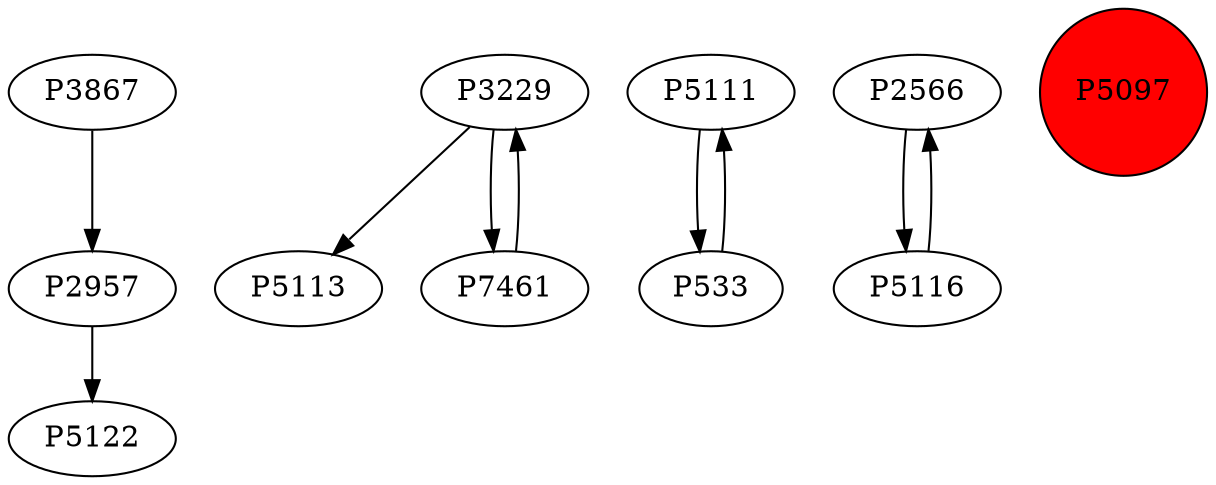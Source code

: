 digraph {
	P3867 -> P2957
	P2957 -> P5122
	P3229 -> P5113
	P5111 -> P533
	P3229 -> P7461
	P7461 -> P3229
	P533 -> P5111
	P2566 -> P5116
	P5116 -> P2566
	P5097 [shape=circle]
	P5097 [style=filled]
	P5097 [fillcolor=red]
}